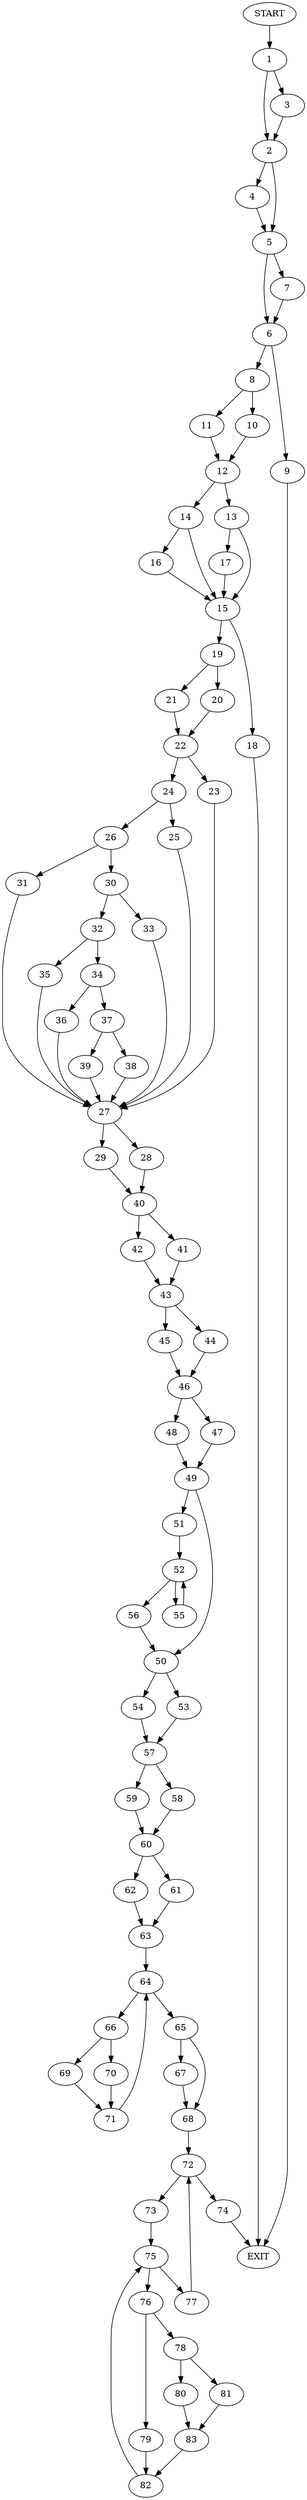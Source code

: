 digraph {
0 [label="START"]
84 [label="EXIT"]
0 -> 1
1 -> 2
1 -> 3
2 -> 4
2 -> 5
3 -> 2
5 -> 6
5 -> 7
4 -> 5
6 -> 8
6 -> 9
7 -> 6
9 -> 84
8 -> 10
8 -> 11
11 -> 12
10 -> 12
12 -> 13
12 -> 14
14 -> 15
14 -> 16
13 -> 15
13 -> 17
15 -> 18
15 -> 19
16 -> 15
17 -> 15
18 -> 84
19 -> 20
19 -> 21
21 -> 22
20 -> 22
22 -> 23
22 -> 24
24 -> 25
24 -> 26
23 -> 27
27 -> 28
27 -> 29
26 -> 30
26 -> 31
25 -> 27
31 -> 27
30 -> 32
30 -> 33
33 -> 27
32 -> 34
32 -> 35
35 -> 27
34 -> 36
34 -> 37
36 -> 27
37 -> 38
37 -> 39
38 -> 27
39 -> 27
29 -> 40
28 -> 40
40 -> 41
40 -> 42
41 -> 43
42 -> 43
43 -> 44
43 -> 45
44 -> 46
45 -> 46
46 -> 47
46 -> 48
47 -> 49
48 -> 49
49 -> 50
49 -> 51
51 -> 52
50 -> 53
50 -> 54
52 -> 55
52 -> 56
55 -> 52
56 -> 50
54 -> 57
53 -> 57
57 -> 58
57 -> 59
58 -> 60
59 -> 60
60 -> 61
60 -> 62
62 -> 63
61 -> 63
63 -> 64
64 -> 65
64 -> 66
65 -> 67
65 -> 68
66 -> 69
66 -> 70
69 -> 71
70 -> 71
71 -> 64
68 -> 72
67 -> 68
72 -> 73
72 -> 74
74 -> 84
73 -> 75
75 -> 76
75 -> 77
77 -> 72
76 -> 78
76 -> 79
78 -> 80
78 -> 81
79 -> 82
80 -> 83
81 -> 83
83 -> 82
82 -> 75
}

